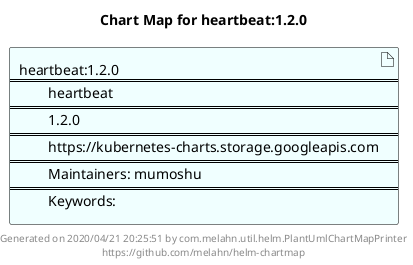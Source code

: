 @startuml
skinparam linetype ortho
skinparam backgroundColor white
skinparam usecaseBorderColor black
skinparam usecaseArrowColor LightSlateGray
skinparam artifactBorderColor black
skinparam artifactArrowColor LightSlateGray

title Chart Map for heartbeat:1.2.0

'There is one referenced Helm Chart
artifact "heartbeat:1.2.0\n====\n\theartbeat\n====\n\t1.2.0\n====\n\thttps://kubernetes-charts.storage.googleapis.com\n====\n\tMaintainers: mumoshu\n====\n\tKeywords: " as heartbeat_1_2_0 #Azure

'There are 0 referenced Docker Images

'Chart Dependencies

center footer Generated on 2020/04/21 20:25:51 by com.melahn.util.helm.PlantUmlChartMapPrinter\nhttps://github.com/melahn/helm-chartmap
@enduml

